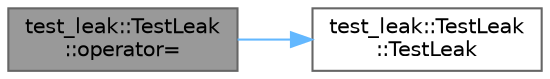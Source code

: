 digraph "test_leak::TestLeak::operator="
{
 // LATEX_PDF_SIZE
  bgcolor="transparent";
  edge [fontname=Helvetica,fontsize=10,labelfontname=Helvetica,labelfontsize=10];
  node [fontname=Helvetica,fontsize=10,shape=box,height=0.2,width=0.4];
  rankdir="LR";
  Node1 [id="Node000001",label="test_leak::TestLeak\l::operator=",height=0.2,width=0.4,color="gray40", fillcolor="grey60", style="filled", fontcolor="black",tooltip=" "];
  Node1 -> Node2 [id="edge1_Node000001_Node000002",color="steelblue1",style="solid",tooltip=" "];
  Node2 [id="Node000002",label="test_leak::TestLeak\l::TestLeak",height=0.2,width=0.4,color="grey40", fillcolor="white", style="filled",URL="$classtest__leak_1_1_test_leak.html#a5222cce47b1fb439bdace8040908454f",tooltip=" "];
}
